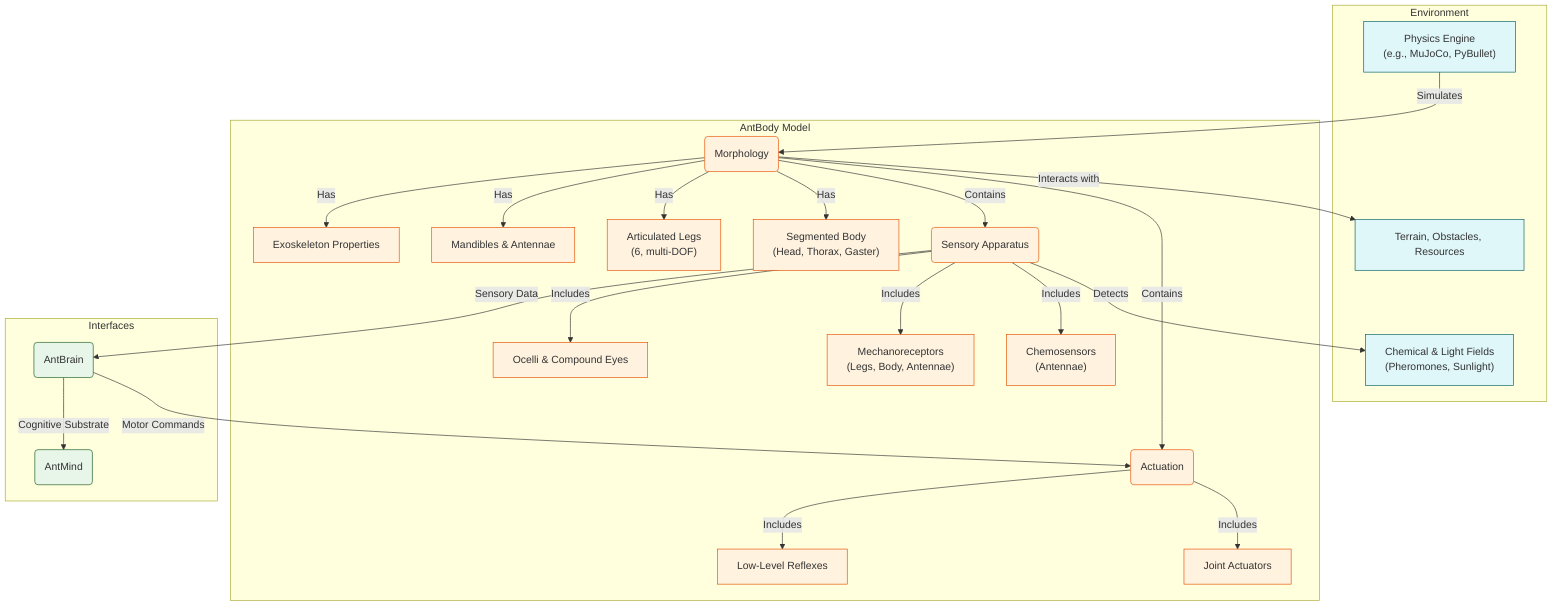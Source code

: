 graph TD
 subgraph "Environment"
 A["Physics Engine<br/>(e.g., MuJoCo, PyBullet)"]
 B["Terrain, Obstacles, Resources"]
 C["Chemical & Light Fields<br/>(Pheromones, Sunlight)"]
end
subgraph "AntBody Model"
 D(Morphology)
 E(Actuation)
 F(Sensory Apparatus)
 D1["Segmented Body<br/>(Head, Thorax, Gaster)"]
 D2["Articulated Legs<br/>(6, multi-DOF)"]
 D3["Mandibles & Antennae"]
 D4["Exoskeleton Properties"]
 E1["Joint Actuators"]
 E2["Low-Level Reflexes"]
 F1["Chemosensors<br/>(Antennae)"]
 F2["Mechanoreceptors<br/>(Legs, Body, Antennae)"]
 F3["Ocelli & Compound Eyes"]
end
subgraph "Interfaces"
 G(AntBrain)
 H(AntMind)
end
A -- "Simulates" --> D
 D -- "Interacts with" --> B
 F -- "Detects" --> C

 D -- "Contains" --> E
 D -- "Contains" --> F
 D -- "Has" --> D1
 D -- "Has" --> D2
 D -- "Has" --> D3
 D -- "Has" --> D4
 E -- "Includes" --> E1
 E -- "Includes" --> E2
 F -- "Includes" --> F1
 F -- "Includes" --> F2
 F -- "Includes" --> F3
 
 F -- "Sensory Data" --> G
 G -- "Motor Commands" --> E
 
 G -- "Cognitive Substrate" --> H

 classDef env fill:#e0f7fa,stroke:#006064

 classDef body fill:#fff3e0,stroke:#e65100

 classDef iface fill:#e8f5e9,stroke:#1b5e20

 class A,B,C env

 class D,E,F,D1,D2,D3,D4,E1,E2,F1,F2,F3 body

 class G,H iface